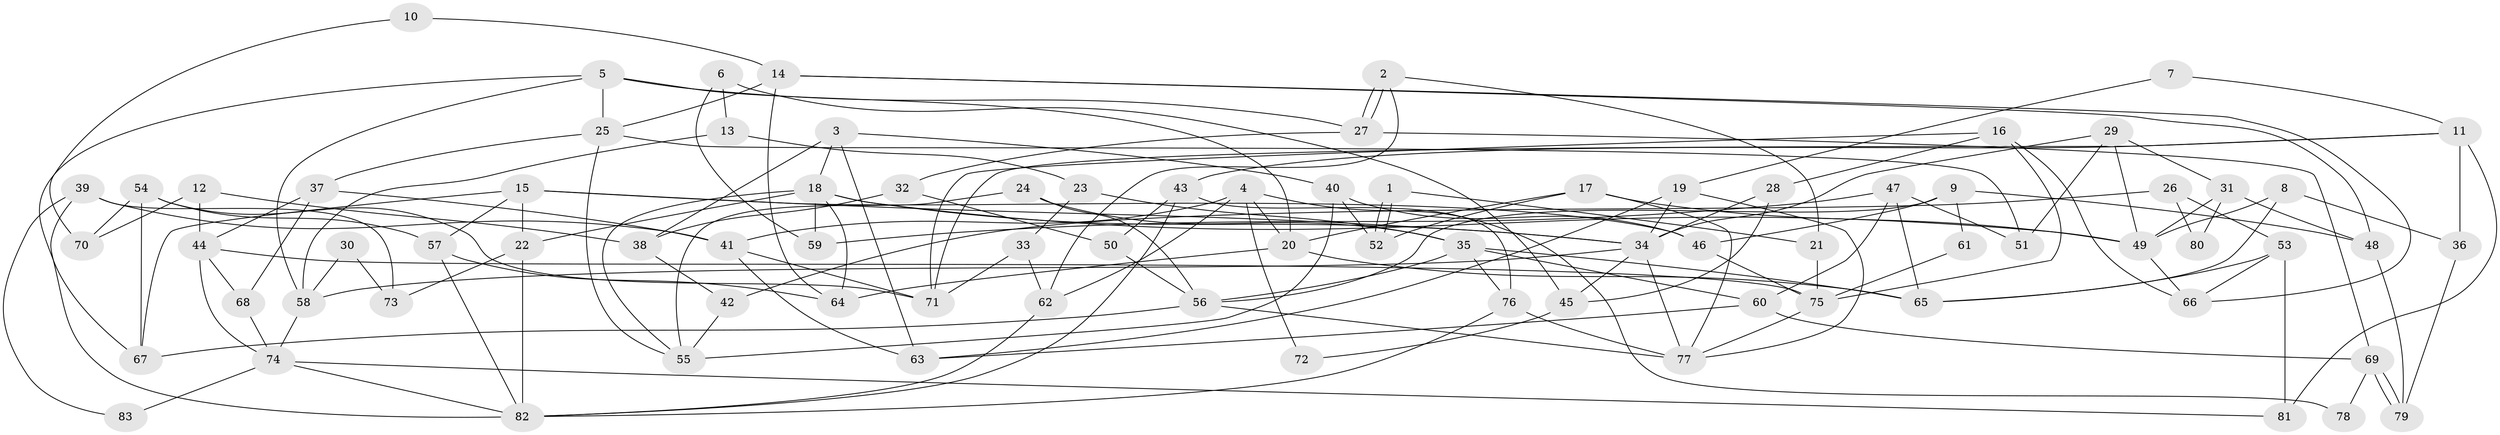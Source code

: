 // coarse degree distribution, {3: 0.07692307692307693, 11: 0.07692307692307693, 5: 0.15384615384615385, 6: 0.07692307692307693, 8: 0.11538461538461539, 9: 0.19230769230769232, 4: 0.15384615384615385, 13: 0.038461538461538464, 10: 0.038461538461538464, 1: 0.038461538461538464, 7: 0.038461538461538464}
// Generated by graph-tools (version 1.1) at 2025/51/03/04/25 22:51:07]
// undirected, 83 vertices, 166 edges
graph export_dot {
  node [color=gray90,style=filled];
  1;
  2;
  3;
  4;
  5;
  6;
  7;
  8;
  9;
  10;
  11;
  12;
  13;
  14;
  15;
  16;
  17;
  18;
  19;
  20;
  21;
  22;
  23;
  24;
  25;
  26;
  27;
  28;
  29;
  30;
  31;
  32;
  33;
  34;
  35;
  36;
  37;
  38;
  39;
  40;
  41;
  42;
  43;
  44;
  45;
  46;
  47;
  48;
  49;
  50;
  51;
  52;
  53;
  54;
  55;
  56;
  57;
  58;
  59;
  60;
  61;
  62;
  63;
  64;
  65;
  66;
  67;
  68;
  69;
  70;
  71;
  72;
  73;
  74;
  75;
  76;
  77;
  78;
  79;
  80;
  81;
  82;
  83;
  1 -- 52;
  1 -- 52;
  1 -- 21;
  2 -- 27;
  2 -- 27;
  2 -- 62;
  2 -- 21;
  3 -- 18;
  3 -- 40;
  3 -- 38;
  3 -- 63;
  4 -- 20;
  4 -- 41;
  4 -- 62;
  4 -- 72;
  4 -- 78;
  5 -- 20;
  5 -- 27;
  5 -- 25;
  5 -- 58;
  5 -- 67;
  6 -- 59;
  6 -- 45;
  6 -- 13;
  7 -- 19;
  7 -- 11;
  8 -- 49;
  8 -- 65;
  8 -- 36;
  9 -- 46;
  9 -- 56;
  9 -- 48;
  9 -- 61;
  10 -- 70;
  10 -- 14;
  11 -- 36;
  11 -- 71;
  11 -- 43;
  11 -- 81;
  12 -- 38;
  12 -- 44;
  12 -- 70;
  13 -- 23;
  13 -- 58;
  14 -- 66;
  14 -- 25;
  14 -- 48;
  14 -- 64;
  15 -- 22;
  15 -- 34;
  15 -- 46;
  15 -- 57;
  15 -- 67;
  16 -- 71;
  16 -- 66;
  16 -- 28;
  16 -- 75;
  17 -- 52;
  17 -- 77;
  17 -- 20;
  17 -- 49;
  18 -- 49;
  18 -- 64;
  18 -- 22;
  18 -- 34;
  18 -- 55;
  18 -- 59;
  19 -- 34;
  19 -- 77;
  19 -- 63;
  20 -- 64;
  20 -- 65;
  21 -- 75;
  22 -- 82;
  22 -- 73;
  23 -- 35;
  23 -- 33;
  24 -- 35;
  24 -- 55;
  24 -- 56;
  25 -- 51;
  25 -- 37;
  25 -- 55;
  26 -- 53;
  26 -- 42;
  26 -- 80;
  27 -- 69;
  27 -- 32;
  28 -- 34;
  28 -- 45;
  29 -- 34;
  29 -- 49;
  29 -- 31;
  29 -- 51;
  30 -- 58;
  30 -- 73;
  31 -- 48;
  31 -- 49;
  31 -- 80;
  32 -- 50;
  32 -- 38;
  33 -- 62;
  33 -- 71;
  34 -- 58;
  34 -- 45;
  34 -- 77;
  35 -- 76;
  35 -- 56;
  35 -- 60;
  35 -- 65;
  36 -- 79;
  37 -- 44;
  37 -- 41;
  37 -- 68;
  38 -- 42;
  39 -- 41;
  39 -- 82;
  39 -- 73;
  39 -- 83;
  40 -- 55;
  40 -- 46;
  40 -- 52;
  41 -- 63;
  41 -- 71;
  42 -- 55;
  43 -- 76;
  43 -- 50;
  43 -- 82;
  44 -- 75;
  44 -- 74;
  44 -- 68;
  45 -- 72;
  46 -- 75;
  47 -- 60;
  47 -- 65;
  47 -- 51;
  47 -- 59;
  48 -- 79;
  49 -- 66;
  50 -- 56;
  53 -- 81;
  53 -- 65;
  53 -- 66;
  54 -- 57;
  54 -- 67;
  54 -- 70;
  54 -- 71;
  56 -- 67;
  56 -- 77;
  57 -- 82;
  57 -- 64;
  58 -- 74;
  60 -- 63;
  60 -- 69;
  61 -- 75;
  62 -- 82;
  68 -- 74;
  69 -- 79;
  69 -- 79;
  69 -- 78;
  74 -- 81;
  74 -- 82;
  74 -- 83;
  75 -- 77;
  76 -- 82;
  76 -- 77;
}
